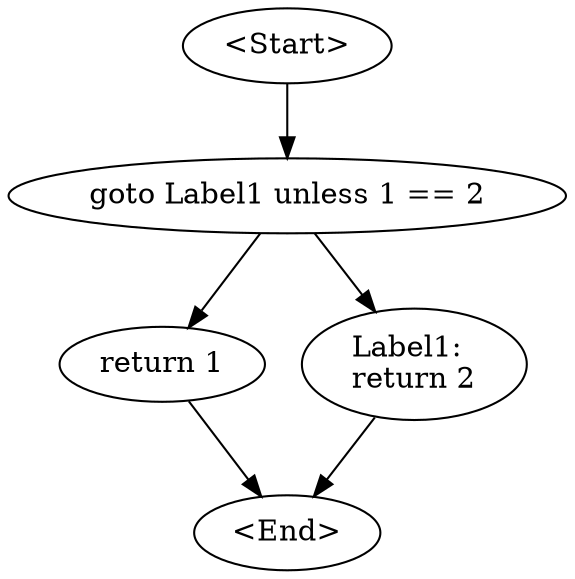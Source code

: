 digraph G {
    N0 [label = "<Start>"]
    N1 [label = "goto Label1 unless 1 == 2"]
    N2 [label = "return 1"]
    N3 [label = "Label1:\lreturn 2"]
    N4 [label = "<End>"]
    N0 -> N1 
    N1 -> N3 
    N1 -> N2 
    N2 -> N4 
    N3 -> N4 
}